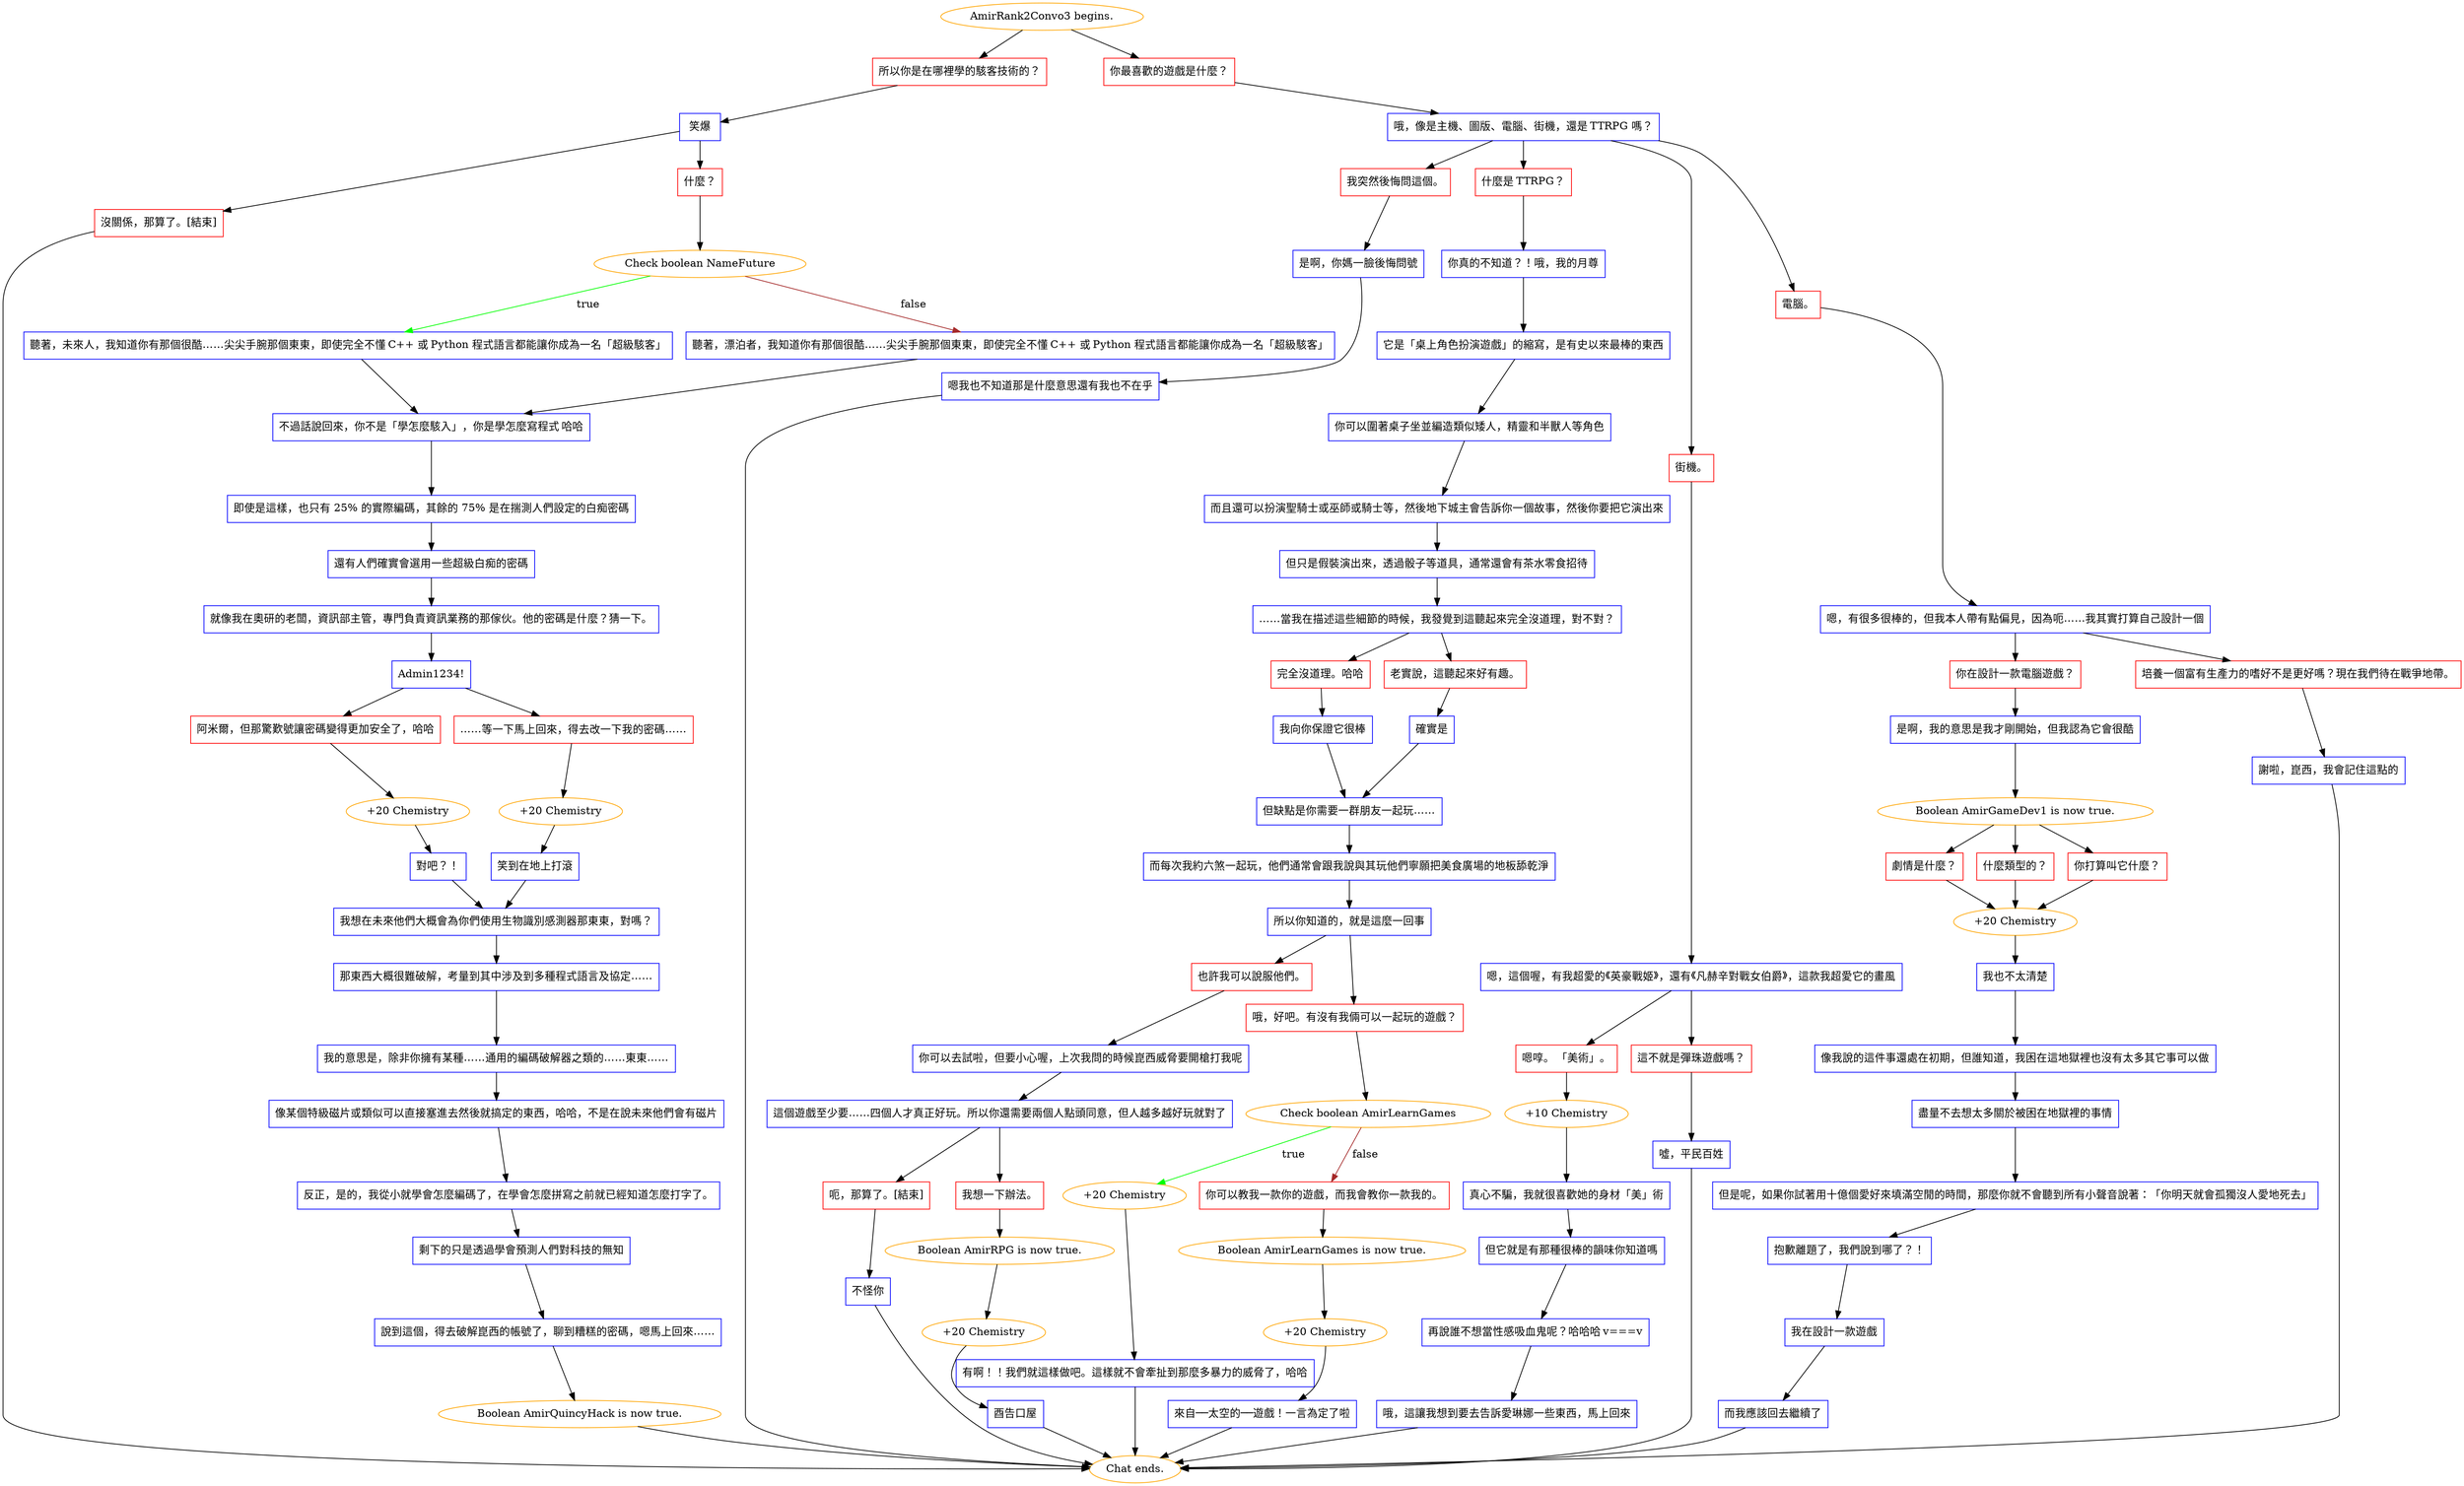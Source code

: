 digraph {
	"AmirRank2Convo3 begins." [color=orange];
		"AmirRank2Convo3 begins." -> j1905275583;
		"AmirRank2Convo3 begins." -> j3367062312;
	j1905275583 [label="所以你是在哪裡學的駭客技術的？",shape=box,color=red];
		j1905275583 -> j4141936666;
	j3367062312 [label="你最喜歡的遊戲是什麼？",shape=box,color=red];
		j3367062312 -> j2253361573;
	j4141936666 [label="笑爆",shape=box,color=blue];
		j4141936666 -> j1155225124;
		j4141936666 -> j4067425148;
	j2253361573 [label="哦，像是主機、圖版、電腦、街機，還是 TTRPG 嗎？",shape=box,color=blue];
		j2253361573 -> j508147723;
		j2253361573 -> j2597202353;
		j2253361573 -> j2565069234;
		j2253361573 -> j2646639312;
	j1155225124 [label="沒關係，那算了。[結束]",shape=box,color=red];
		j1155225124 -> "Chat ends.";
	j4067425148 [label="什麼？",shape=box,color=red];
		j4067425148 -> j2403759245;
	j508147723 [label="我突然後悔問這個。",shape=box,color=red];
		j508147723 -> j3740979189;
	j2597202353 [label="什麼是 TTRPG？",shape=box,color=red];
		j2597202353 -> j1478426654;
	j2565069234 [label="街機。",shape=box,color=red];
		j2565069234 -> j34721568;
	j2646639312 [label="電腦。",shape=box,color=red];
		j2646639312 -> j2084214338;
	"Chat ends." [color=orange];
	j2403759245 [label="Check boolean NameFuture",color=orange];
		j2403759245 -> j1650955961 [label=true,color=green];
		j2403759245 -> j3433858896 [label=false,color=brown];
	j3740979189 [label="是啊，你媽一臉後悔問號",shape=box,color=blue];
		j3740979189 -> j4196738336;
	j1478426654 [label="你真的不知道？！哦，我的月尊",shape=box,color=blue];
		j1478426654 -> j823225918;
	j34721568 [label="嗯，這個喔，有我超愛的《英豪戰姬》，還有《凡赫辛對戰女伯爵》，這款我超愛它的畫風",shape=box,color=blue];
		j34721568 -> j2500209180;
		j34721568 -> j2849028947;
	j2084214338 [label="嗯，有很多很棒的，但我本人帶有點偏見，因為呃……我其實打算自己設計一個",shape=box,color=blue];
		j2084214338 -> j3791058303;
		j2084214338 -> j92711435;
	j1650955961 [label="聽著，未來人，我知道你有那個很酷……尖尖手腕那個東東，即使完全不懂 C++ 或 Python 程式語言都能讓你成為一名「超級駭客」",shape=box,color=blue];
		j1650955961 -> j3391032483;
	j3433858896 [label="聽著，漂泊者，我知道你有那個很酷……尖尖手腕那個東東，即使完全不懂 C++ 或 Python 程式語言都能讓你成為一名「超級駭客」",shape=box,color=blue];
		j3433858896 -> j3391032483;
	j4196738336 [label="嗯我也不知道那是什麼意思還有我也不在乎",shape=box,color=blue];
		j4196738336 -> "Chat ends.";
	j823225918 [label="它是「桌上角色扮演遊戲」的縮寫，是有史以來最棒的東西",shape=box,color=blue];
		j823225918 -> j1570600361;
	j2500209180 [label="嗯啍。 「美術」。",shape=box,color=red];
		j2500209180 -> j1995804374;
	j2849028947 [label="這不就是彈珠遊戲嗎？",shape=box,color=red];
		j2849028947 -> j1253225349;
	j3791058303 [label="你在設計一款電腦遊戲？",shape=box,color=red];
		j3791058303 -> j2251095844;
	j92711435 [label="培養一個富有生產力的嗜好不是更好嗎？現在我們待在戰爭地帶。",shape=box,color=red];
		j92711435 -> j4241605439;
	j3391032483 [label="不過話說回來，你不是「學怎麼駭入」，你是學怎麼寫程式 哈哈",shape=box,color=blue];
		j3391032483 -> j965372400;
	j1570600361 [label="你可以圍著桌子坐並編造類似矮人，精靈和半獸人等角色",shape=box,color=blue];
		j1570600361 -> j147731244;
	j1995804374 [label="+10 Chemistry",color=orange];
		j1995804374 -> j1754695412;
	j1253225349 [label="噓，平民百姓",shape=box,color=blue];
		j1253225349 -> "Chat ends.";
	j2251095844 [label="是啊，我的意思是我才剛開始，但我認為它會很酷",shape=box,color=blue];
		j2251095844 -> j2342850789;
	j4241605439 [label="謝啦，崑西，我會記住這點的",shape=box,color=blue];
		j4241605439 -> "Chat ends.";
	j965372400 [label="即使是這樣，也只有 25% 的實際編碼，其餘的 75% 是在揣測人們設定的白痴密碼",shape=box,color=blue];
		j965372400 -> j2739142124;
	j147731244 [label="而且還可以扮演聖騎士或巫師或騎士等，然後地下城主會告訴你一個故事，然後你要把它演出來",shape=box,color=blue];
		j147731244 -> j3741280801;
	j1754695412 [label="真心不騙，我就很喜歡她的身材「美」術",shape=box,color=blue];
		j1754695412 -> j311611547;
	j2342850789 [label="Boolean AmirGameDev1 is now true.",color=orange];
		j2342850789 -> j1035014956;
		j2342850789 -> j3092359820;
		j2342850789 -> j3872750517;
	j2739142124 [label="還有人們確實會選用一些超級白痴的密碼",shape=box,color=blue];
		j2739142124 -> j3559436598;
	j3741280801 [label="但只是假裝演出來，透過骰子等道具，通常還會有茶水零食招待",shape=box,color=blue];
		j3741280801 -> j3298305144;
	j311611547 [label="但它就是有那種很棒的韻味你知道嗎",shape=box,color=blue];
		j311611547 -> j2367553323;
	j1035014956 [label="劇情是什麼？",shape=box,color=red];
		j1035014956 -> j3278056152;
	j3092359820 [label="什麼類型的？",shape=box,color=red];
		j3092359820 -> j3278056152;
	j3872750517 [label="你打算叫它什麼？",shape=box,color=red];
		j3872750517 -> j3278056152;
	j3559436598 [label="就像我在奧研的老闆，資訊部主管，專門負責資訊業務的那傢伙。他的密碼是什麼？猜一下。",shape=box,color=blue];
		j3559436598 -> j2584063176;
	j3298305144 [label="……當我在描述這些細節的時候，我發覺到這聽起來完全沒道理，對不對？",shape=box,color=blue];
		j3298305144 -> j3255669417;
		j3298305144 -> j1943260318;
	j2367553323 [label="再說誰不想當性感吸血鬼呢？哈哈哈 v===v",shape=box,color=blue];
		j2367553323 -> j1358451782;
	j3278056152 [label="+20 Chemistry",color=orange];
		j3278056152 -> j2007637526;
	j2584063176 [label="Admin1234!",shape=box,color=blue];
		j2584063176 -> j1702379704;
		j2584063176 -> j99840212;
	j3255669417 [label="完全沒道理。哈哈",shape=box,color=red];
		j3255669417 -> j1189655148;
	j1943260318 [label="老實說，這聽起來好有趣。",shape=box,color=red];
		j1943260318 -> j1053399851;
	j1358451782 [label="哦，這讓我想到要去告訴愛琳娜一些東西，馬上回來",shape=box,color=blue];
		j1358451782 -> "Chat ends.";
	j2007637526 [label="我也不太清楚",shape=box,color=blue];
		j2007637526 -> j427897343;
	j1702379704 [label="阿米爾，但那驚歎號讓密碼變得更加安全了，哈哈",shape=box,color=red];
		j1702379704 -> j2531857160;
	j99840212 [label="……等一下馬上回來，得去改一下我的密碼……",shape=box,color=red];
		j99840212 -> j1780548540;
	j1189655148 [label="我向你保證它很棒",shape=box,color=blue];
		j1189655148 -> j180119013;
	j1053399851 [label="確實是",shape=box,color=blue];
		j1053399851 -> j180119013;
	j427897343 [label="像我說的這件事還處在初期，但誰知道，我困在這地獄裡也沒有太多其它事可以做",shape=box,color=blue];
		j427897343 -> j2356381814;
	j2531857160 [label="+20 Chemistry",color=orange];
		j2531857160 -> j1847443101;
	j1780548540 [label="+20 Chemistry",color=orange];
		j1780548540 -> j264603150;
	j180119013 [label="但缺點是你需要一群朋友一起玩……",shape=box,color=blue];
		j180119013 -> j586892148;
	j2356381814 [label="盡量不去想太多關於被困在地獄裡的事情",shape=box,color=blue];
		j2356381814 -> j2375253278;
	j1847443101 [label="對吧？！",shape=box,color=blue];
		j1847443101 -> j3258902972;
	j264603150 [label="笑到在地上打滾",shape=box,color=blue];
		j264603150 -> j3258902972;
	j586892148 [label="而每次我約六煞一起玩，他們通常會跟我說與其玩他們寧願把美食廣場的地板舔乾淨",shape=box,color=blue];
		j586892148 -> j4049410388;
	j2375253278 [label="但是呢，如果你試著用十億個愛好來填滿空閒的時間，那麼你就不會聽到所有小聲音說著：「你明天就會孤獨沒人愛地死去」",shape=box,color=blue];
		j2375253278 -> j733361275;
	j3258902972 [label="我想在未來他們大概會為你們使用生物識別感測器那東東，對嗎？",shape=box,color=blue];
		j3258902972 -> j4125872501;
	j4049410388 [label="所以你知道的，就是這麼一回事",shape=box,color=blue];
		j4049410388 -> j4045430757;
		j4049410388 -> j2723594192;
	j733361275 [label="抱歉離題了，我們說到哪了？！",shape=box,color=blue];
		j733361275 -> j3894254209;
	j4125872501 [label="那東西大概很難破解，考量到其中涉及到多種程式語言及協定……",shape=box,color=blue];
		j4125872501 -> j2302720249;
	j4045430757 [label="也許我可以說服他們。",shape=box,color=red];
		j4045430757 -> j491092954;
	j2723594192 [label="哦，好吧。有沒有我倆可以一起玩的遊戲？",shape=box,color=red];
		j2723594192 -> j718631339;
	j3894254209 [label="我在設計一款遊戲",shape=box,color=blue];
		j3894254209 -> j3111337613;
	j2302720249 [label="我的意思是，除非你擁有某種……通用的編碼破解器之類的……東東……",shape=box,color=blue];
		j2302720249 -> j1908305516;
	j491092954 [label="你可以去試啦，但要小心喔，上次我問的時候崑西威脅要開槍打我呢",shape=box,color=blue];
		j491092954 -> j3934565212;
	j718631339 [label="Check boolean AmirLearnGames",color=orange];
		j718631339 -> j646014018 [label=true,color=green];
		j718631339 -> j314878764 [label=false,color=brown];
	j3111337613 [label="而我應該回去繼續了",shape=box,color=blue];
		j3111337613 -> "Chat ends.";
	j1908305516 [label="像某個特級磁片或類似可以直接塞進去然後就搞定的東西，哈哈，不是在說未來他們會有磁片",shape=box,color=blue];
		j1908305516 -> j15395025;
	j3934565212 [label="這個遊戲至少要……四個人才真正好玩。所以你還需要兩個人點頭同意，但人越多越好玩就對了",shape=box,color=blue];
		j3934565212 -> j526420605;
		j3934565212 -> j718057674;
	j646014018 [label="+20 Chemistry",color=orange];
		j646014018 -> j1447655283;
	j314878764 [label="你可以教我一款你的遊戲，而我會教你一款我的。",shape=box,color=red];
		j314878764 -> j4282621932;
	j15395025 [label="反正，是的，我從小就學會怎麼編碼了，在學會怎麼拼寫之前就已經知道怎麼打字了。",shape=box,color=blue];
		j15395025 -> j1167374395;
	j526420605 [label="呃，那算了。[結束]",shape=box,color=red];
		j526420605 -> j186544592;
	j718057674 [label="我想一下辦法。",shape=box,color=red];
		j718057674 -> j1579828422;
	j1447655283 [label="有啊！！我們就這樣做吧。這樣就不會牽扯到那麼多暴力的威脅了，哈哈",shape=box,color=blue];
		j1447655283 -> "Chat ends.";
	j4282621932 [label="Boolean AmirLearnGames is now true.",color=orange];
		j4282621932 -> j1402664183;
	j1167374395 [label="剩下的只是透過學會預測人們對科技的無知",shape=box,color=blue];
		j1167374395 -> j3894590535;
	j186544592 [label="不怪你",shape=box,color=blue];
		j186544592 -> "Chat ends.";
	j1579828422 [label="Boolean AmirRPG is now true.",color=orange];
		j1579828422 -> j444837156;
	j1402664183 [label="+20 Chemistry",color=orange];
		j1402664183 -> j3988595326;
	j3894590535 [label="說到這個，得去破解崑西的帳號了，聊到糟糕的密碼，嗯馬上回來……",shape=box,color=blue];
		j3894590535 -> j1007951565;
	j444837156 [label="+20 Chemistry",color=orange];
		j444837156 -> j2220360547;
	j3988595326 [label="來自──太空的──遊戲！一言為定了啦",shape=box,color=blue];
		j3988595326 -> "Chat ends.";
	j1007951565 [label="Boolean AmirQuincyHack is now true.",color=orange];
		j1007951565 -> "Chat ends.";
	j2220360547 [label="酉告口屋",shape=box,color=blue];
		j2220360547 -> "Chat ends.";
}